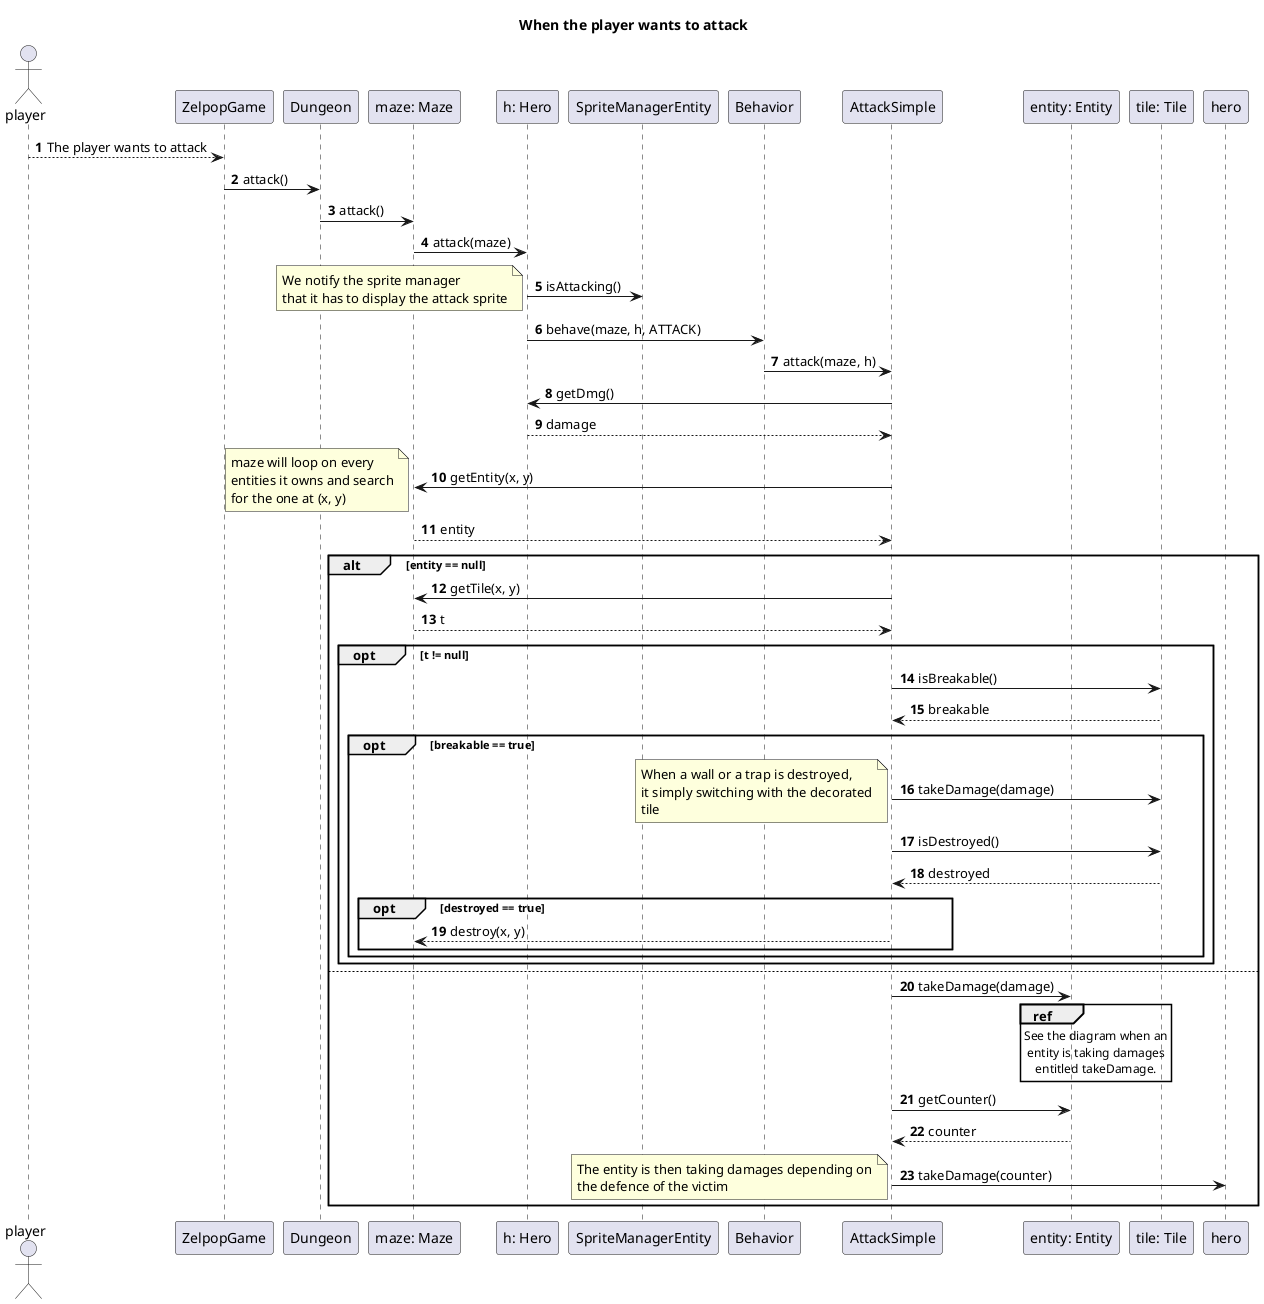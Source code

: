 @startuml

title When the player wants to attack
autonumber

actor player

participant ZelpopGame as z
participant Dungeon as d
participant "maze: Maze" as m
participant "h: Hero" as h
participant "SpriteManagerEntity" as sme
participant Behavior as b
participant AttackSimple as as
participant "entity: Entity" as e
participant "tile: Tile" as t


player --> z: The player wants to attack

z -> d: attack()

d -> m: attack()

m -> h: attack(maze)

h -> sme: isAttacking()
note left
We notify the sprite manager
that it has to display the attack sprite
end note

h -> b: behave(maze, h, ATTACK)

b -> as: attack(maze, h)

as -> h: getDmg()

h --> as: damage

as -> m: getEntity(x, y)

note left
maze will loop on every
entities it owns and search
for the one at (x, y)
end note

m --> as: entity

alt entity == null

    as -> m: getTile(x, y)

    m --> as: t

    opt t != null

        as -> t: isBreakable()

        t --> as: breakable

        opt breakable == true

            as -> t: takeDamage(damage)
            note left
            When a wall or a trap is destroyed,
            it simply switching with the decorated
            tile
            end note

            as -> t: isDestroyed()

            t --> as: destroyed

            opt destroyed == true

                as --> m: destroy(x, y)

            end

        end

    end

else

    as -> e: takeDamage(damage)

    ref over e
        See the diagram when an
        entity is taking damages
        entitled takeDamage.
    end ref

    as -> e: getCounter()

    e --> as: counter

    as -> hero: takeDamage(counter)
    note left
    The entity is then taking damages depending on
    the defence of the victim
    end note

end


@enduml